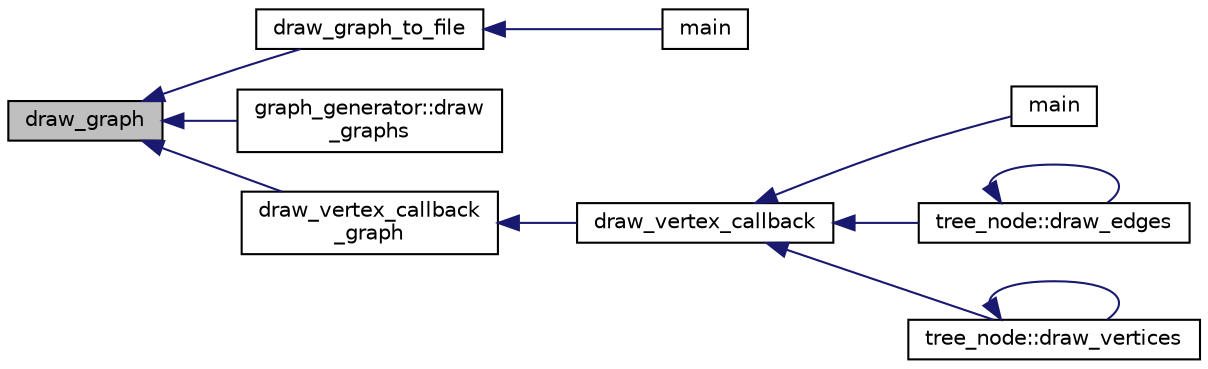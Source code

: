 digraph "draw_graph"
{
  edge [fontname="Helvetica",fontsize="10",labelfontname="Helvetica",labelfontsize="10"];
  node [fontname="Helvetica",fontsize="10",shape=record];
  rankdir="LR";
  Node1 [label="draw_graph",height=0.2,width=0.4,color="black", fillcolor="grey75", style="filled", fontcolor="black"];
  Node1 -> Node2 [dir="back",color="midnightblue",fontsize="10",style="solid",fontname="Helvetica"];
  Node2 [label="draw_graph_to_file",height=0.2,width=0.4,color="black", fillcolor="white", style="filled",URL="$df/d70/apps_2combinatorics_2nauty_8_c.html#a7fdbfdd350aa2be773e04a496e2efe31"];
  Node2 -> Node3 [dir="back",color="midnightblue",fontsize="10",style="solid",fontname="Helvetica"];
  Node3 [label="main",height=0.2,width=0.4,color="black", fillcolor="white", style="filled",URL="$df/d70/apps_2combinatorics_2nauty_8_c.html#a3c04138a5bfe5d72780bb7e82a18e627"];
  Node1 -> Node4 [dir="back",color="midnightblue",fontsize="10",style="solid",fontname="Helvetica"];
  Node4 [label="graph_generator::draw\l_graphs",height=0.2,width=0.4,color="black", fillcolor="white", style="filled",URL="$d9/d91/classgraph__generator.html#aa07ad014571c0dbd09b93ccb99eb648e"];
  Node1 -> Node5 [dir="back",color="midnightblue",fontsize="10",style="solid",fontname="Helvetica"];
  Node5 [label="draw_vertex_callback\l_graph",height=0.2,width=0.4,color="black", fillcolor="white", style="filled",URL="$da/d62/layered__graph__main_8_c.html#a48fa52122e4195a9e84162168e41b79d"];
  Node5 -> Node6 [dir="back",color="midnightblue",fontsize="10",style="solid",fontname="Helvetica"];
  Node6 [label="draw_vertex_callback",height=0.2,width=0.4,color="black", fillcolor="white", style="filled",URL="$da/d62/layered__graph__main_8_c.html#a12172e73c4ca6e742bcac2a0f48e3247"];
  Node6 -> Node7 [dir="back",color="midnightblue",fontsize="10",style="solid",fontname="Helvetica"];
  Node7 [label="main",height=0.2,width=0.4,color="black", fillcolor="white", style="filled",URL="$da/d62/layered__graph__main_8_c.html#a217dbf8b442f20279ea00b898af96f52"];
  Node6 -> Node8 [dir="back",color="midnightblue",fontsize="10",style="solid",fontname="Helvetica"];
  Node8 [label="tree_node::draw_edges",height=0.2,width=0.4,color="black", fillcolor="white", style="filled",URL="$df/dbf/classtree__node.html#a7ccbb586fde19d382c05065d80501eca"];
  Node8 -> Node8 [dir="back",color="midnightblue",fontsize="10",style="solid",fontname="Helvetica"];
  Node6 -> Node9 [dir="back",color="midnightblue",fontsize="10",style="solid",fontname="Helvetica"];
  Node9 [label="tree_node::draw_vertices",height=0.2,width=0.4,color="black", fillcolor="white", style="filled",URL="$df/dbf/classtree__node.html#a8eaf9ec1be67f5e8110b8b38fbe8a7ab"];
  Node9 -> Node9 [dir="back",color="midnightblue",fontsize="10",style="solid",fontname="Helvetica"];
}

